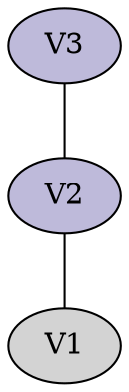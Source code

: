 graph colored {
node [style=filled colorscheme="set312"];
V2--V1;
V3--V2;
V2[fillcolor="3"];
V3[fillcolor="2"];
V3[fillcolor="3"];
}